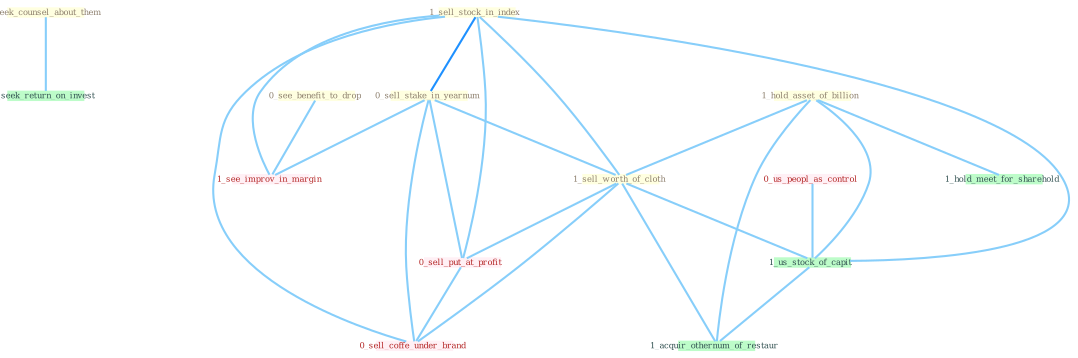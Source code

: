 Graph G{ 
    node
    [shape=polygon,style=filled,width=.5,height=.06,color="#BDFCC9",fixedsize=true,fontsize=4,
    fontcolor="#2f4f4f"];
    {node
    [color="#ffffe0", fontcolor="#8b7d6b"] "0_seek_counsel_about_them " "0_see_benefit_to_drop " "1_sell_stock_in_index " "1_hold_asset_of_billion " "0_sell_stake_in_yearnum " "1_sell_worth_of_cloth "}
{node [color="#fff0f5", fontcolor="#b22222"] "0_us_peopl_as_control " "0_sell_put_at_profit " "1_see_improv_in_margin " "0_sell_coffe_under_brand "}
edge [color="#B0E2FF"];

	"0_seek_counsel_about_them " -- "0_seek_return_on_invest " [w="1", color="#87cefa" ];
	"0_see_benefit_to_drop " -- "1_see_improv_in_margin " [w="1", color="#87cefa" ];
	"1_sell_stock_in_index " -- "0_sell_stake_in_yearnum " [w="2", color="#1e90ff" , len=0.8];
	"1_sell_stock_in_index " -- "1_sell_worth_of_cloth " [w="1", color="#87cefa" ];
	"1_sell_stock_in_index " -- "0_sell_put_at_profit " [w="1", color="#87cefa" ];
	"1_sell_stock_in_index " -- "1_us_stock_of_capit " [w="1", color="#87cefa" ];
	"1_sell_stock_in_index " -- "1_see_improv_in_margin " [w="1", color="#87cefa" ];
	"1_sell_stock_in_index " -- "0_sell_coffe_under_brand " [w="1", color="#87cefa" ];
	"1_hold_asset_of_billion " -- "1_sell_worth_of_cloth " [w="1", color="#87cefa" ];
	"1_hold_asset_of_billion " -- "1_us_stock_of_capit " [w="1", color="#87cefa" ];
	"1_hold_asset_of_billion " -- "1_hold_meet_for_sharehold " [w="1", color="#87cefa" ];
	"1_hold_asset_of_billion " -- "1_acquir_othernum_of_restaur " [w="1", color="#87cefa" ];
	"0_sell_stake_in_yearnum " -- "1_sell_worth_of_cloth " [w="1", color="#87cefa" ];
	"0_sell_stake_in_yearnum " -- "0_sell_put_at_profit " [w="1", color="#87cefa" ];
	"0_sell_stake_in_yearnum " -- "1_see_improv_in_margin " [w="1", color="#87cefa" ];
	"0_sell_stake_in_yearnum " -- "0_sell_coffe_under_brand " [w="1", color="#87cefa" ];
	"1_sell_worth_of_cloth " -- "0_sell_put_at_profit " [w="1", color="#87cefa" ];
	"1_sell_worth_of_cloth " -- "1_us_stock_of_capit " [w="1", color="#87cefa" ];
	"1_sell_worth_of_cloth " -- "0_sell_coffe_under_brand " [w="1", color="#87cefa" ];
	"1_sell_worth_of_cloth " -- "1_acquir_othernum_of_restaur " [w="1", color="#87cefa" ];
	"0_us_peopl_as_control " -- "1_us_stock_of_capit " [w="1", color="#87cefa" ];
	"0_sell_put_at_profit " -- "0_sell_coffe_under_brand " [w="1", color="#87cefa" ];
	"1_us_stock_of_capit " -- "1_acquir_othernum_of_restaur " [w="1", color="#87cefa" ];
}